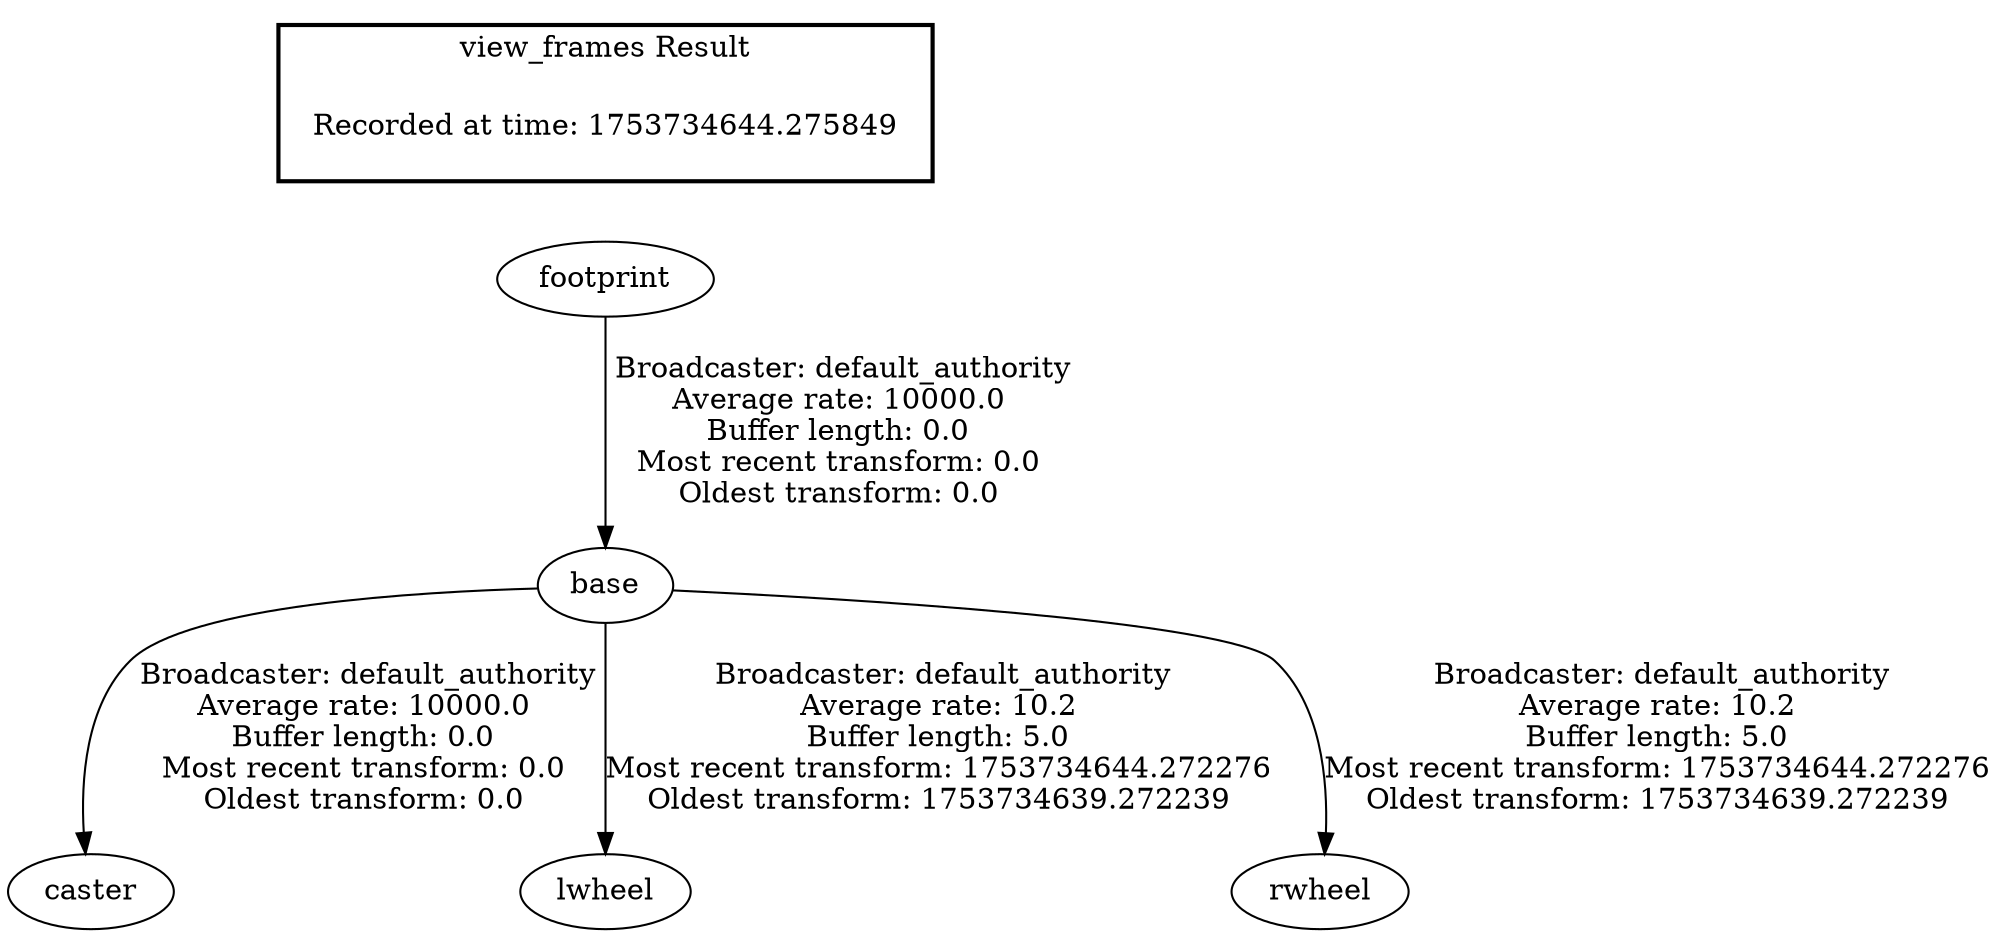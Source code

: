 digraph G {
"base" -> "caster"[label=" Broadcaster: default_authority\nAverage rate: 10000.0\nBuffer length: 0.0\nMost recent transform: 0.0\nOldest transform: 0.0\n"];
"footprint" -> "base"[label=" Broadcaster: default_authority\nAverage rate: 10000.0\nBuffer length: 0.0\nMost recent transform: 0.0\nOldest transform: 0.0\n"];
"base" -> "lwheel"[label=" Broadcaster: default_authority\nAverage rate: 10.2\nBuffer length: 5.0\nMost recent transform: 1753734644.272276\nOldest transform: 1753734639.272239\n"];
"base" -> "rwheel"[label=" Broadcaster: default_authority\nAverage rate: 10.2\nBuffer length: 5.0\nMost recent transform: 1753734644.272276\nOldest transform: 1753734639.272239\n"];
edge [style=invis];
 subgraph cluster_legend { style=bold; color=black; label ="view_frames Result";
"Recorded at time: 1753734644.275849"[ shape=plaintext ] ;
}->"footprint";
}
